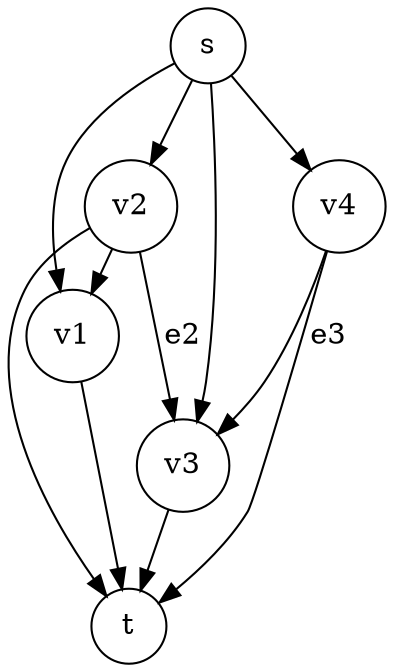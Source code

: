 digraph dm_4_m2_4 { 
  ordering=out;
  node [shape=circle]
  v1;
  v2;
  v3;
  v4;
  s -> v1;
  s -> v2;
  s -> v3;
  s -> v4;
  v1 -> t;
  v2 -> t;
  v3 -> t;
  v4 -> t;
  v2 -> v1 [constraint=false, label=e1];
  v2 -> v3 [label=e2];
  v4 -> v3 [label=e3];
  { rank=source s }
  { rank=sink t }
}
